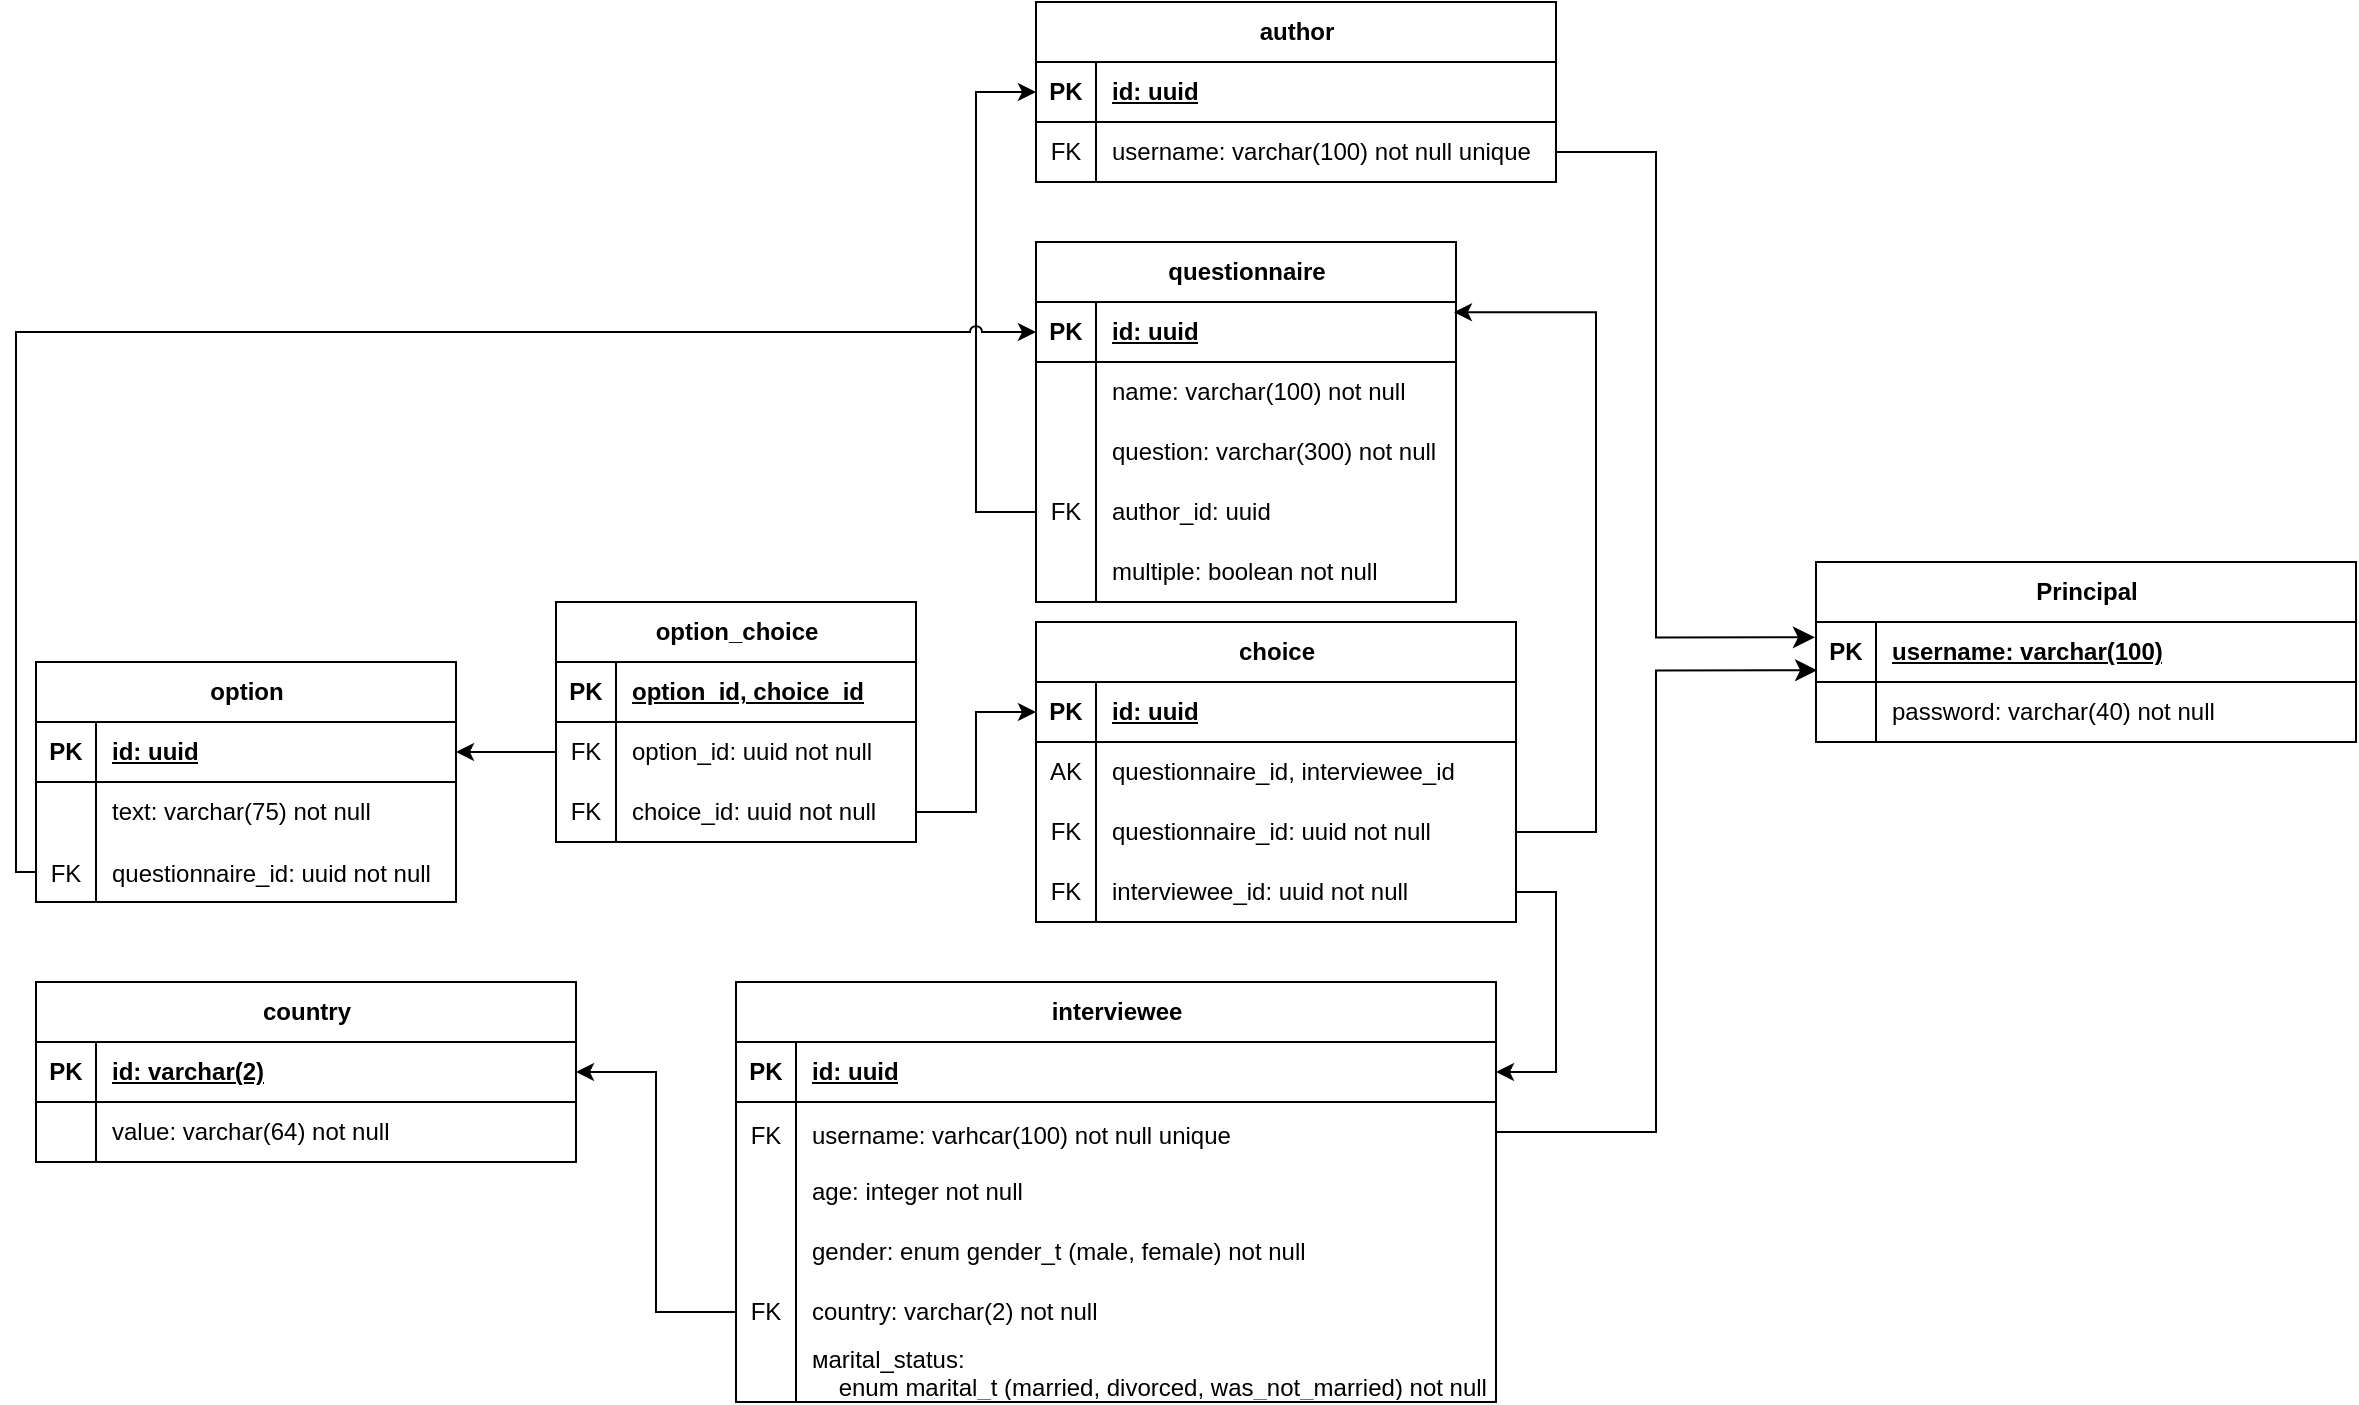 <mxfile version="21.7.5" type="device">
  <diagram name="Страница — 1" id="QSBf3perLv_kSxdTgKMJ">
    <mxGraphModel dx="2250" dy="813" grid="1" gridSize="10" guides="1" tooltips="1" connect="1" arrows="1" fold="1" page="1" pageScale="1" pageWidth="827" pageHeight="1169" math="0" shadow="0">
      <root>
        <mxCell id="0" />
        <mxCell id="1" parent="0" />
        <mxCell id="I2lbNWNBSobUm_fYNvvN-1" value="author" style="shape=table;startSize=30;container=1;collapsible=1;childLayout=tableLayout;fixedRows=1;rowLines=0;fontStyle=1;align=center;resizeLast=1;html=1;" parent="1" vertex="1">
          <mxGeometry x="320" y="40" width="260" height="90" as="geometry" />
        </mxCell>
        <mxCell id="I2lbNWNBSobUm_fYNvvN-2" value="" style="shape=tableRow;horizontal=0;startSize=0;swimlaneHead=0;swimlaneBody=0;fillColor=none;collapsible=0;dropTarget=0;points=[[0,0.5],[1,0.5]];portConstraint=eastwest;top=0;left=0;right=0;bottom=1;" parent="I2lbNWNBSobUm_fYNvvN-1" vertex="1">
          <mxGeometry y="30" width="260" height="30" as="geometry" />
        </mxCell>
        <mxCell id="I2lbNWNBSobUm_fYNvvN-3" value="PK" style="shape=partialRectangle;connectable=0;fillColor=none;top=0;left=0;bottom=0;right=0;fontStyle=1;overflow=hidden;whiteSpace=wrap;html=1;" parent="I2lbNWNBSobUm_fYNvvN-2" vertex="1">
          <mxGeometry width="30" height="30" as="geometry">
            <mxRectangle width="30" height="30" as="alternateBounds" />
          </mxGeometry>
        </mxCell>
        <mxCell id="I2lbNWNBSobUm_fYNvvN-4" value="id: uuid" style="shape=partialRectangle;connectable=0;fillColor=none;top=0;left=0;bottom=0;right=0;align=left;spacingLeft=6;fontStyle=5;overflow=hidden;whiteSpace=wrap;html=1;" parent="I2lbNWNBSobUm_fYNvvN-2" vertex="1">
          <mxGeometry x="30" width="230" height="30" as="geometry">
            <mxRectangle width="230" height="30" as="alternateBounds" />
          </mxGeometry>
        </mxCell>
        <mxCell id="I2lbNWNBSobUm_fYNvvN-5" value="" style="shape=tableRow;horizontal=0;startSize=0;swimlaneHead=0;swimlaneBody=0;fillColor=none;collapsible=0;dropTarget=0;points=[[0,0.5],[1,0.5]];portConstraint=eastwest;top=0;left=0;right=0;bottom=0;" parent="I2lbNWNBSobUm_fYNvvN-1" vertex="1">
          <mxGeometry y="60" width="260" height="30" as="geometry" />
        </mxCell>
        <mxCell id="I2lbNWNBSobUm_fYNvvN-6" value="FK" style="shape=partialRectangle;connectable=0;fillColor=none;top=0;left=0;bottom=0;right=0;editable=1;overflow=hidden;whiteSpace=wrap;html=1;" parent="I2lbNWNBSobUm_fYNvvN-5" vertex="1">
          <mxGeometry width="30" height="30" as="geometry">
            <mxRectangle width="30" height="30" as="alternateBounds" />
          </mxGeometry>
        </mxCell>
        <mxCell id="I2lbNWNBSobUm_fYNvvN-7" value="username: varchar(100) not null unique" style="shape=partialRectangle;connectable=0;fillColor=none;top=0;left=0;bottom=0;right=0;align=left;spacingLeft=6;overflow=hidden;whiteSpace=wrap;html=1;" parent="I2lbNWNBSobUm_fYNvvN-5" vertex="1">
          <mxGeometry x="30" width="230" height="30" as="geometry">
            <mxRectangle width="230" height="30" as="alternateBounds" />
          </mxGeometry>
        </mxCell>
        <mxCell id="I2lbNWNBSobUm_fYNvvN-14" value="questionnaire" style="shape=table;startSize=30;container=1;collapsible=1;childLayout=tableLayout;fixedRows=1;rowLines=0;fontStyle=1;align=center;resizeLast=1;html=1;" parent="1" vertex="1">
          <mxGeometry x="320" y="160" width="210" height="180" as="geometry" />
        </mxCell>
        <mxCell id="I2lbNWNBSobUm_fYNvvN-15" value="" style="shape=tableRow;horizontal=0;startSize=0;swimlaneHead=0;swimlaneBody=0;fillColor=none;collapsible=0;dropTarget=0;points=[[0,0.5],[1,0.5]];portConstraint=eastwest;top=0;left=0;right=0;bottom=1;" parent="I2lbNWNBSobUm_fYNvvN-14" vertex="1">
          <mxGeometry y="30" width="210" height="30" as="geometry" />
        </mxCell>
        <mxCell id="I2lbNWNBSobUm_fYNvvN-16" value="PK" style="shape=partialRectangle;connectable=0;fillColor=none;top=0;left=0;bottom=0;right=0;fontStyle=1;overflow=hidden;whiteSpace=wrap;html=1;" parent="I2lbNWNBSobUm_fYNvvN-15" vertex="1">
          <mxGeometry width="30" height="30" as="geometry">
            <mxRectangle width="30" height="30" as="alternateBounds" />
          </mxGeometry>
        </mxCell>
        <mxCell id="I2lbNWNBSobUm_fYNvvN-17" value="id: uuid" style="shape=partialRectangle;connectable=0;fillColor=none;top=0;left=0;bottom=0;right=0;align=left;spacingLeft=6;fontStyle=5;overflow=hidden;whiteSpace=wrap;html=1;" parent="I2lbNWNBSobUm_fYNvvN-15" vertex="1">
          <mxGeometry x="30" width="180" height="30" as="geometry">
            <mxRectangle width="180" height="30" as="alternateBounds" />
          </mxGeometry>
        </mxCell>
        <mxCell id="I2lbNWNBSobUm_fYNvvN-18" value="" style="shape=tableRow;horizontal=0;startSize=0;swimlaneHead=0;swimlaneBody=0;fillColor=none;collapsible=0;dropTarget=0;points=[[0,0.5],[1,0.5]];portConstraint=eastwest;top=0;left=0;right=0;bottom=0;" parent="I2lbNWNBSobUm_fYNvvN-14" vertex="1">
          <mxGeometry y="60" width="210" height="30" as="geometry" />
        </mxCell>
        <mxCell id="I2lbNWNBSobUm_fYNvvN-19" value="" style="shape=partialRectangle;connectable=0;fillColor=none;top=0;left=0;bottom=0;right=0;editable=1;overflow=hidden;whiteSpace=wrap;html=1;" parent="I2lbNWNBSobUm_fYNvvN-18" vertex="1">
          <mxGeometry width="30" height="30" as="geometry">
            <mxRectangle width="30" height="30" as="alternateBounds" />
          </mxGeometry>
        </mxCell>
        <mxCell id="I2lbNWNBSobUm_fYNvvN-20" value="name: varchar(100)&amp;nbsp;not null" style="shape=partialRectangle;connectable=0;fillColor=none;top=0;left=0;bottom=0;right=0;align=left;spacingLeft=6;overflow=hidden;whiteSpace=wrap;html=1;" parent="I2lbNWNBSobUm_fYNvvN-18" vertex="1">
          <mxGeometry x="30" width="180" height="30" as="geometry">
            <mxRectangle width="180" height="30" as="alternateBounds" />
          </mxGeometry>
        </mxCell>
        <mxCell id="I2lbNWNBSobUm_fYNvvN-21" value="" style="shape=tableRow;horizontal=0;startSize=0;swimlaneHead=0;swimlaneBody=0;fillColor=none;collapsible=0;dropTarget=0;points=[[0,0.5],[1,0.5]];portConstraint=eastwest;top=0;left=0;right=0;bottom=0;" parent="I2lbNWNBSobUm_fYNvvN-14" vertex="1">
          <mxGeometry y="90" width="210" height="30" as="geometry" />
        </mxCell>
        <mxCell id="I2lbNWNBSobUm_fYNvvN-22" value="" style="shape=partialRectangle;connectable=0;fillColor=none;top=0;left=0;bottom=0;right=0;editable=1;overflow=hidden;whiteSpace=wrap;html=1;" parent="I2lbNWNBSobUm_fYNvvN-21" vertex="1">
          <mxGeometry width="30" height="30" as="geometry">
            <mxRectangle width="30" height="30" as="alternateBounds" />
          </mxGeometry>
        </mxCell>
        <mxCell id="I2lbNWNBSobUm_fYNvvN-23" value="question: varchar(300)&amp;nbsp;not null" style="shape=partialRectangle;connectable=0;fillColor=none;top=0;left=0;bottom=0;right=0;align=left;spacingLeft=6;overflow=hidden;whiteSpace=wrap;html=1;" parent="I2lbNWNBSobUm_fYNvvN-21" vertex="1">
          <mxGeometry x="30" width="180" height="30" as="geometry">
            <mxRectangle width="180" height="30" as="alternateBounds" />
          </mxGeometry>
        </mxCell>
        <mxCell id="I2lbNWNBSobUm_fYNvvN-24" value="" style="shape=tableRow;horizontal=0;startSize=0;swimlaneHead=0;swimlaneBody=0;fillColor=none;collapsible=0;dropTarget=0;points=[[0,0.5],[1,0.5]];portConstraint=eastwest;top=0;left=0;right=0;bottom=0;" parent="I2lbNWNBSobUm_fYNvvN-14" vertex="1">
          <mxGeometry y="120" width="210" height="30" as="geometry" />
        </mxCell>
        <mxCell id="I2lbNWNBSobUm_fYNvvN-25" value="FK" style="shape=partialRectangle;connectable=0;fillColor=none;top=0;left=0;bottom=0;right=0;editable=1;overflow=hidden;whiteSpace=wrap;html=1;" parent="I2lbNWNBSobUm_fYNvvN-24" vertex="1">
          <mxGeometry width="30" height="30" as="geometry">
            <mxRectangle width="30" height="30" as="alternateBounds" />
          </mxGeometry>
        </mxCell>
        <mxCell id="I2lbNWNBSobUm_fYNvvN-26" value="author_id: uuid" style="shape=partialRectangle;connectable=0;fillColor=none;top=0;left=0;bottom=0;right=0;align=left;spacingLeft=6;overflow=hidden;whiteSpace=wrap;html=1;" parent="I2lbNWNBSobUm_fYNvvN-24" vertex="1">
          <mxGeometry x="30" width="180" height="30" as="geometry">
            <mxRectangle width="180" height="30" as="alternateBounds" />
          </mxGeometry>
        </mxCell>
        <mxCell id="oeHxypNG2arUV3fymTpx-14" value="" style="shape=tableRow;horizontal=0;startSize=0;swimlaneHead=0;swimlaneBody=0;fillColor=none;collapsible=0;dropTarget=0;points=[[0,0.5],[1,0.5]];portConstraint=eastwest;top=0;left=0;right=0;bottom=0;" parent="I2lbNWNBSobUm_fYNvvN-14" vertex="1">
          <mxGeometry y="150" width="210" height="30" as="geometry" />
        </mxCell>
        <mxCell id="oeHxypNG2arUV3fymTpx-15" value="" style="shape=partialRectangle;connectable=0;fillColor=none;top=0;left=0;bottom=0;right=0;editable=1;overflow=hidden;whiteSpace=wrap;html=1;" parent="oeHxypNG2arUV3fymTpx-14" vertex="1">
          <mxGeometry width="30" height="30" as="geometry">
            <mxRectangle width="30" height="30" as="alternateBounds" />
          </mxGeometry>
        </mxCell>
        <mxCell id="oeHxypNG2arUV3fymTpx-16" value="multiple: boolean not null" style="shape=partialRectangle;connectable=0;fillColor=none;top=0;left=0;bottom=0;right=0;align=left;spacingLeft=6;overflow=hidden;whiteSpace=wrap;html=1;" parent="oeHxypNG2arUV3fymTpx-14" vertex="1">
          <mxGeometry x="30" width="180" height="30" as="geometry">
            <mxRectangle width="180" height="30" as="alternateBounds" />
          </mxGeometry>
        </mxCell>
        <mxCell id="I2lbNWNBSobUm_fYNvvN-27" value="option" style="shape=table;startSize=30;container=1;collapsible=1;childLayout=tableLayout;fixedRows=1;rowLines=0;fontStyle=1;align=center;resizeLast=1;html=1;" parent="1" vertex="1">
          <mxGeometry x="-180" y="370" width="210" height="120" as="geometry" />
        </mxCell>
        <mxCell id="I2lbNWNBSobUm_fYNvvN-28" value="" style="shape=tableRow;horizontal=0;startSize=0;swimlaneHead=0;swimlaneBody=0;fillColor=none;collapsible=0;dropTarget=0;points=[[0,0.5],[1,0.5]];portConstraint=eastwest;top=0;left=0;right=0;bottom=1;" parent="I2lbNWNBSobUm_fYNvvN-27" vertex="1">
          <mxGeometry y="30" width="210" height="30" as="geometry" />
        </mxCell>
        <mxCell id="I2lbNWNBSobUm_fYNvvN-29" value="PK" style="shape=partialRectangle;connectable=0;fillColor=none;top=0;left=0;bottom=0;right=0;fontStyle=1;overflow=hidden;whiteSpace=wrap;html=1;" parent="I2lbNWNBSobUm_fYNvvN-28" vertex="1">
          <mxGeometry width="30" height="30" as="geometry">
            <mxRectangle width="30" height="30" as="alternateBounds" />
          </mxGeometry>
        </mxCell>
        <mxCell id="I2lbNWNBSobUm_fYNvvN-30" value="id: uuid" style="shape=partialRectangle;connectable=0;fillColor=none;top=0;left=0;bottom=0;right=0;align=left;spacingLeft=6;fontStyle=5;overflow=hidden;whiteSpace=wrap;html=1;" parent="I2lbNWNBSobUm_fYNvvN-28" vertex="1">
          <mxGeometry x="30" width="180" height="30" as="geometry">
            <mxRectangle width="180" height="30" as="alternateBounds" />
          </mxGeometry>
        </mxCell>
        <mxCell id="I2lbNWNBSobUm_fYNvvN-31" value="" style="shape=tableRow;horizontal=0;startSize=0;swimlaneHead=0;swimlaneBody=0;fillColor=none;collapsible=0;dropTarget=0;points=[[0,0.5],[1,0.5]];portConstraint=eastwest;top=0;left=0;right=0;bottom=0;" parent="I2lbNWNBSobUm_fYNvvN-27" vertex="1">
          <mxGeometry y="60" width="210" height="30" as="geometry" />
        </mxCell>
        <mxCell id="I2lbNWNBSobUm_fYNvvN-32" value="" style="shape=partialRectangle;connectable=0;fillColor=none;top=0;left=0;bottom=0;right=0;editable=1;overflow=hidden;whiteSpace=wrap;html=1;" parent="I2lbNWNBSobUm_fYNvvN-31" vertex="1">
          <mxGeometry width="30" height="30" as="geometry">
            <mxRectangle width="30" height="30" as="alternateBounds" />
          </mxGeometry>
        </mxCell>
        <mxCell id="I2lbNWNBSobUm_fYNvvN-33" value="text: varchar(75)&amp;nbsp;not null" style="shape=partialRectangle;connectable=0;fillColor=none;top=0;left=0;bottom=0;right=0;align=left;spacingLeft=6;overflow=hidden;whiteSpace=wrap;html=1;" parent="I2lbNWNBSobUm_fYNvvN-31" vertex="1">
          <mxGeometry x="30" width="180" height="30" as="geometry">
            <mxRectangle width="180" height="30" as="alternateBounds" />
          </mxGeometry>
        </mxCell>
        <mxCell id="I2lbNWNBSobUm_fYNvvN-97" value="" style="shape=tableRow;horizontal=0;startSize=0;swimlaneHead=0;swimlaneBody=0;fillColor=none;collapsible=0;dropTarget=0;points=[[0,0.5],[1,0.5]];portConstraint=eastwest;top=0;left=0;right=0;bottom=0;" parent="I2lbNWNBSobUm_fYNvvN-27" vertex="1">
          <mxGeometry y="90" width="210" height="30" as="geometry" />
        </mxCell>
        <mxCell id="I2lbNWNBSobUm_fYNvvN-98" value="FK" style="shape=partialRectangle;connectable=0;fillColor=none;top=0;left=0;bottom=0;right=0;editable=1;overflow=hidden;" parent="I2lbNWNBSobUm_fYNvvN-97" vertex="1">
          <mxGeometry width="30" height="30" as="geometry">
            <mxRectangle width="30" height="30" as="alternateBounds" />
          </mxGeometry>
        </mxCell>
        <mxCell id="I2lbNWNBSobUm_fYNvvN-99" value="questionnaire_id: uuid not null" style="shape=partialRectangle;connectable=0;fillColor=none;top=0;left=0;bottom=0;right=0;align=left;spacingLeft=6;overflow=hidden;" parent="I2lbNWNBSobUm_fYNvvN-97" vertex="1">
          <mxGeometry x="30" width="180" height="30" as="geometry">
            <mxRectangle width="180" height="30" as="alternateBounds" />
          </mxGeometry>
        </mxCell>
        <mxCell id="I2lbNWNBSobUm_fYNvvN-53" value="interviewee" style="shape=table;startSize=30;container=1;collapsible=1;childLayout=tableLayout;fixedRows=1;rowLines=0;fontStyle=1;align=center;resizeLast=1;html=1;" parent="1" vertex="1">
          <mxGeometry x="170" y="530" width="380" height="210" as="geometry" />
        </mxCell>
        <mxCell id="I2lbNWNBSobUm_fYNvvN-54" value="" style="shape=tableRow;horizontal=0;startSize=0;swimlaneHead=0;swimlaneBody=0;fillColor=none;collapsible=0;dropTarget=0;points=[[0,0.5],[1,0.5]];portConstraint=eastwest;top=0;left=0;right=0;bottom=1;" parent="I2lbNWNBSobUm_fYNvvN-53" vertex="1">
          <mxGeometry y="30" width="380" height="30" as="geometry" />
        </mxCell>
        <mxCell id="I2lbNWNBSobUm_fYNvvN-55" value="PK" style="shape=partialRectangle;connectable=0;fillColor=none;top=0;left=0;bottom=0;right=0;fontStyle=1;overflow=hidden;whiteSpace=wrap;html=1;" parent="I2lbNWNBSobUm_fYNvvN-54" vertex="1">
          <mxGeometry width="30" height="30" as="geometry">
            <mxRectangle width="30" height="30" as="alternateBounds" />
          </mxGeometry>
        </mxCell>
        <mxCell id="I2lbNWNBSobUm_fYNvvN-56" value="id: uuid" style="shape=partialRectangle;connectable=0;fillColor=none;top=0;left=0;bottom=0;right=0;align=left;spacingLeft=6;fontStyle=5;overflow=hidden;whiteSpace=wrap;html=1;" parent="I2lbNWNBSobUm_fYNvvN-54" vertex="1">
          <mxGeometry x="30" width="350" height="30" as="geometry">
            <mxRectangle width="350" height="30" as="alternateBounds" />
          </mxGeometry>
        </mxCell>
        <mxCell id="NVHu7ggz616rpf7pBoVz-14" value="" style="shape=tableRow;horizontal=0;startSize=0;swimlaneHead=0;swimlaneBody=0;fillColor=none;collapsible=0;dropTarget=0;points=[[0,0.5],[1,0.5]];portConstraint=eastwest;top=0;left=0;right=0;bottom=0;fontSize=16;" parent="I2lbNWNBSobUm_fYNvvN-53" vertex="1">
          <mxGeometry y="60" width="380" height="30" as="geometry" />
        </mxCell>
        <mxCell id="NVHu7ggz616rpf7pBoVz-15" value="&lt;font style=&quot;font-size: 12px;&quot;&gt;FK&lt;/font&gt;" style="shape=partialRectangle;connectable=0;fillColor=none;top=0;left=0;bottom=0;right=0;fontStyle=0;overflow=hidden;whiteSpace=wrap;html=1;fontSize=16;" parent="NVHu7ggz616rpf7pBoVz-14" vertex="1">
          <mxGeometry width="30" height="30" as="geometry">
            <mxRectangle width="30" height="30" as="alternateBounds" />
          </mxGeometry>
        </mxCell>
        <mxCell id="NVHu7ggz616rpf7pBoVz-16" value="&lt;font style=&quot;font-size: 12px;&quot;&gt;username: varhcar(100) not null unique&lt;/font&gt;" style="shape=partialRectangle;connectable=0;fillColor=none;top=0;left=0;bottom=0;right=0;align=left;spacingLeft=6;fontStyle=0;overflow=hidden;whiteSpace=wrap;html=1;fontSize=16;" parent="NVHu7ggz616rpf7pBoVz-14" vertex="1">
          <mxGeometry x="30" width="350" height="30" as="geometry">
            <mxRectangle width="350" height="30" as="alternateBounds" />
          </mxGeometry>
        </mxCell>
        <mxCell id="I2lbNWNBSobUm_fYNvvN-57" value="" style="shape=tableRow;horizontal=0;startSize=0;swimlaneHead=0;swimlaneBody=0;fillColor=none;collapsible=0;dropTarget=0;points=[[0,0.5],[1,0.5]];portConstraint=eastwest;top=0;left=0;right=0;bottom=0;" parent="I2lbNWNBSobUm_fYNvvN-53" vertex="1">
          <mxGeometry y="90" width="380" height="30" as="geometry" />
        </mxCell>
        <mxCell id="I2lbNWNBSobUm_fYNvvN-58" value="" style="shape=partialRectangle;connectable=0;fillColor=none;top=0;left=0;bottom=0;right=0;editable=1;overflow=hidden;whiteSpace=wrap;html=1;" parent="I2lbNWNBSobUm_fYNvvN-57" vertex="1">
          <mxGeometry width="30" height="30" as="geometry">
            <mxRectangle width="30" height="30" as="alternateBounds" />
          </mxGeometry>
        </mxCell>
        <mxCell id="I2lbNWNBSobUm_fYNvvN-59" value="age: integer&amp;nbsp;not null" style="shape=partialRectangle;connectable=0;fillColor=none;top=0;left=0;bottom=0;right=0;align=left;spacingLeft=6;overflow=hidden;whiteSpace=wrap;html=1;" parent="I2lbNWNBSobUm_fYNvvN-57" vertex="1">
          <mxGeometry x="30" width="350" height="30" as="geometry">
            <mxRectangle width="350" height="30" as="alternateBounds" />
          </mxGeometry>
        </mxCell>
        <mxCell id="I2lbNWNBSobUm_fYNvvN-60" value="" style="shape=tableRow;horizontal=0;startSize=0;swimlaneHead=0;swimlaneBody=0;fillColor=none;collapsible=0;dropTarget=0;points=[[0,0.5],[1,0.5]];portConstraint=eastwest;top=0;left=0;right=0;bottom=0;" parent="I2lbNWNBSobUm_fYNvvN-53" vertex="1">
          <mxGeometry y="120" width="380" height="30" as="geometry" />
        </mxCell>
        <mxCell id="I2lbNWNBSobUm_fYNvvN-61" value="" style="shape=partialRectangle;connectable=0;fillColor=none;top=0;left=0;bottom=0;right=0;editable=1;overflow=hidden;whiteSpace=wrap;html=1;" parent="I2lbNWNBSobUm_fYNvvN-60" vertex="1">
          <mxGeometry width="30" height="30" as="geometry">
            <mxRectangle width="30" height="30" as="alternateBounds" />
          </mxGeometry>
        </mxCell>
        <mxCell id="I2lbNWNBSobUm_fYNvvN-62" value="gender: enum gender_t (male, female)&amp;nbsp;not null" style="shape=partialRectangle;connectable=0;fillColor=none;top=0;left=0;bottom=0;right=0;align=left;spacingLeft=6;overflow=hidden;whiteSpace=wrap;html=1;" parent="I2lbNWNBSobUm_fYNvvN-60" vertex="1">
          <mxGeometry x="30" width="350" height="30" as="geometry">
            <mxRectangle width="350" height="30" as="alternateBounds" />
          </mxGeometry>
        </mxCell>
        <mxCell id="I2lbNWNBSobUm_fYNvvN-63" value="" style="shape=tableRow;horizontal=0;startSize=0;swimlaneHead=0;swimlaneBody=0;fillColor=none;collapsible=0;dropTarget=0;points=[[0,0.5],[1,0.5]];portConstraint=eastwest;top=0;left=0;right=0;bottom=0;" parent="I2lbNWNBSobUm_fYNvvN-53" vertex="1">
          <mxGeometry y="150" width="380" height="30" as="geometry" />
        </mxCell>
        <mxCell id="I2lbNWNBSobUm_fYNvvN-64" value="FK" style="shape=partialRectangle;connectable=0;fillColor=none;top=0;left=0;bottom=0;right=0;editable=1;overflow=hidden;whiteSpace=wrap;html=1;" parent="I2lbNWNBSobUm_fYNvvN-63" vertex="1">
          <mxGeometry width="30" height="30" as="geometry">
            <mxRectangle width="30" height="30" as="alternateBounds" />
          </mxGeometry>
        </mxCell>
        <mxCell id="I2lbNWNBSobUm_fYNvvN-65" value="country: varchar(2)&amp;nbsp;not null" style="shape=partialRectangle;connectable=0;fillColor=none;top=0;left=0;bottom=0;right=0;align=left;spacingLeft=6;overflow=hidden;whiteSpace=wrap;html=1;" parent="I2lbNWNBSobUm_fYNvvN-63" vertex="1">
          <mxGeometry x="30" width="350" height="30" as="geometry">
            <mxRectangle width="350" height="30" as="alternateBounds" />
          </mxGeometry>
        </mxCell>
        <mxCell id="I2lbNWNBSobUm_fYNvvN-66" value="" style="shape=tableRow;horizontal=0;startSize=0;swimlaneHead=0;swimlaneBody=0;fillColor=none;collapsible=0;dropTarget=0;points=[[0,0.5],[1,0.5]];portConstraint=eastwest;top=0;left=0;right=0;bottom=0;" parent="I2lbNWNBSobUm_fYNvvN-53" vertex="1">
          <mxGeometry y="180" width="380" height="30" as="geometry" />
        </mxCell>
        <mxCell id="I2lbNWNBSobUm_fYNvvN-67" value="" style="shape=partialRectangle;connectable=0;fillColor=none;top=0;left=0;bottom=0;right=0;editable=1;overflow=hidden;" parent="I2lbNWNBSobUm_fYNvvN-66" vertex="1">
          <mxGeometry width="30" height="30" as="geometry">
            <mxRectangle width="30" height="30" as="alternateBounds" />
          </mxGeometry>
        </mxCell>
        <mxCell id="I2lbNWNBSobUm_fYNvvN-68" value="мarital_status: &#xa;    enum marital_t (married, divorced, was_not_married) not null" style="shape=partialRectangle;connectable=0;fillColor=none;top=0;left=0;bottom=0;right=0;align=left;spacingLeft=6;overflow=hidden;" parent="I2lbNWNBSobUm_fYNvvN-66" vertex="1">
          <mxGeometry x="30" width="350" height="30" as="geometry">
            <mxRectangle width="350" height="30" as="alternateBounds" />
          </mxGeometry>
        </mxCell>
        <mxCell id="I2lbNWNBSobUm_fYNvvN-69" value="choice" style="shape=table;startSize=30;container=1;collapsible=1;childLayout=tableLayout;fixedRows=1;rowLines=0;fontStyle=1;align=center;resizeLast=1;html=1;" parent="1" vertex="1">
          <mxGeometry x="320" y="350" width="240" height="150" as="geometry" />
        </mxCell>
        <mxCell id="I2lbNWNBSobUm_fYNvvN-70" value="" style="shape=tableRow;horizontal=0;startSize=0;swimlaneHead=0;swimlaneBody=0;fillColor=none;collapsible=0;dropTarget=0;points=[[0,0.5],[1,0.5]];portConstraint=eastwest;top=0;left=0;right=0;bottom=1;" parent="I2lbNWNBSobUm_fYNvvN-69" vertex="1">
          <mxGeometry y="30" width="240" height="30" as="geometry" />
        </mxCell>
        <mxCell id="I2lbNWNBSobUm_fYNvvN-71" value="PK" style="shape=partialRectangle;connectable=0;fillColor=none;top=0;left=0;bottom=0;right=0;fontStyle=1;overflow=hidden;whiteSpace=wrap;html=1;" parent="I2lbNWNBSobUm_fYNvvN-70" vertex="1">
          <mxGeometry width="30" height="30" as="geometry">
            <mxRectangle width="30" height="30" as="alternateBounds" />
          </mxGeometry>
        </mxCell>
        <mxCell id="I2lbNWNBSobUm_fYNvvN-72" value="id: uuid" style="shape=partialRectangle;connectable=0;fillColor=none;top=0;left=0;bottom=0;right=0;align=left;spacingLeft=6;fontStyle=5;overflow=hidden;whiteSpace=wrap;html=1;" parent="I2lbNWNBSobUm_fYNvvN-70" vertex="1">
          <mxGeometry x="30" width="210" height="30" as="geometry">
            <mxRectangle width="210" height="30" as="alternateBounds" />
          </mxGeometry>
        </mxCell>
        <mxCell id="9Qql9yhzGzcfnl66vr70-2" value="" style="shape=tableRow;horizontal=0;startSize=0;swimlaneHead=0;swimlaneBody=0;fillColor=none;collapsible=0;dropTarget=0;points=[[0,0.5],[1,0.5]];portConstraint=eastwest;top=0;left=0;right=0;bottom=0;" parent="I2lbNWNBSobUm_fYNvvN-69" vertex="1">
          <mxGeometry y="60" width="240" height="30" as="geometry" />
        </mxCell>
        <mxCell id="9Qql9yhzGzcfnl66vr70-3" value="AK" style="shape=partialRectangle;connectable=0;fillColor=none;top=0;left=0;bottom=0;right=0;fontStyle=0;overflow=hidden;whiteSpace=wrap;html=1;" parent="9Qql9yhzGzcfnl66vr70-2" vertex="1">
          <mxGeometry width="30" height="30" as="geometry">
            <mxRectangle width="30" height="30" as="alternateBounds" />
          </mxGeometry>
        </mxCell>
        <mxCell id="9Qql9yhzGzcfnl66vr70-4" value="questionnaire_id, interviewee_id" style="shape=partialRectangle;connectable=0;fillColor=none;top=0;left=0;bottom=0;right=0;align=left;spacingLeft=6;fontStyle=0;overflow=hidden;whiteSpace=wrap;html=1;" parent="9Qql9yhzGzcfnl66vr70-2" vertex="1">
          <mxGeometry x="30" width="210" height="30" as="geometry">
            <mxRectangle width="210" height="30" as="alternateBounds" />
          </mxGeometry>
        </mxCell>
        <mxCell id="I2lbNWNBSobUm_fYNvvN-76" value="" style="shape=tableRow;horizontal=0;startSize=0;swimlaneHead=0;swimlaneBody=0;fillColor=none;collapsible=0;dropTarget=0;points=[[0,0.5],[1,0.5]];portConstraint=eastwest;top=0;left=0;right=0;bottom=0;" parent="I2lbNWNBSobUm_fYNvvN-69" vertex="1">
          <mxGeometry y="90" width="240" height="30" as="geometry" />
        </mxCell>
        <mxCell id="I2lbNWNBSobUm_fYNvvN-77" value="FK" style="shape=partialRectangle;connectable=0;fillColor=none;top=0;left=0;bottom=0;right=0;editable=1;overflow=hidden;whiteSpace=wrap;html=1;" parent="I2lbNWNBSobUm_fYNvvN-76" vertex="1">
          <mxGeometry width="30" height="30" as="geometry">
            <mxRectangle width="30" height="30" as="alternateBounds" />
          </mxGeometry>
        </mxCell>
        <mxCell id="I2lbNWNBSobUm_fYNvvN-78" value="questionnaire_id: uuid&amp;nbsp;not null" style="shape=partialRectangle;connectable=0;fillColor=none;top=0;left=0;bottom=0;right=0;align=left;spacingLeft=6;overflow=hidden;whiteSpace=wrap;html=1;" parent="I2lbNWNBSobUm_fYNvvN-76" vertex="1">
          <mxGeometry x="30" width="210" height="30" as="geometry">
            <mxRectangle width="210" height="30" as="alternateBounds" />
          </mxGeometry>
        </mxCell>
        <mxCell id="I2lbNWNBSobUm_fYNvvN-79" value="" style="shape=tableRow;horizontal=0;startSize=0;swimlaneHead=0;swimlaneBody=0;fillColor=none;collapsible=0;dropTarget=0;points=[[0,0.5],[1,0.5]];portConstraint=eastwest;top=0;left=0;right=0;bottom=0;" parent="I2lbNWNBSobUm_fYNvvN-69" vertex="1">
          <mxGeometry y="120" width="240" height="30" as="geometry" />
        </mxCell>
        <mxCell id="I2lbNWNBSobUm_fYNvvN-80" value="FK" style="shape=partialRectangle;connectable=0;fillColor=none;top=0;left=0;bottom=0;right=0;editable=1;overflow=hidden;whiteSpace=wrap;html=1;" parent="I2lbNWNBSobUm_fYNvvN-79" vertex="1">
          <mxGeometry width="30" height="30" as="geometry">
            <mxRectangle width="30" height="30" as="alternateBounds" />
          </mxGeometry>
        </mxCell>
        <mxCell id="I2lbNWNBSobUm_fYNvvN-81" value="interviewee_id: uuid&amp;nbsp;not null" style="shape=partialRectangle;connectable=0;fillColor=none;top=0;left=0;bottom=0;right=0;align=left;spacingLeft=6;overflow=hidden;whiteSpace=wrap;html=1;" parent="I2lbNWNBSobUm_fYNvvN-79" vertex="1">
          <mxGeometry x="30" width="210" height="30" as="geometry">
            <mxRectangle width="210" height="30" as="alternateBounds" />
          </mxGeometry>
        </mxCell>
        <mxCell id="I2lbNWNBSobUm_fYNvvN-82" value="option_choice" style="shape=table;startSize=30;container=1;collapsible=1;childLayout=tableLayout;fixedRows=1;rowLines=0;fontStyle=1;align=center;resizeLast=1;html=1;" parent="1" vertex="1">
          <mxGeometry x="80" y="340" width="180" height="120" as="geometry" />
        </mxCell>
        <mxCell id="I2lbNWNBSobUm_fYNvvN-83" value="" style="shape=tableRow;horizontal=0;startSize=0;swimlaneHead=0;swimlaneBody=0;fillColor=none;collapsible=0;dropTarget=0;points=[[0,0.5],[1,0.5]];portConstraint=eastwest;top=0;left=0;right=0;bottom=1;" parent="I2lbNWNBSobUm_fYNvvN-82" vertex="1">
          <mxGeometry y="30" width="180" height="30" as="geometry" />
        </mxCell>
        <mxCell id="I2lbNWNBSobUm_fYNvvN-84" value="PK" style="shape=partialRectangle;connectable=0;fillColor=none;top=0;left=0;bottom=0;right=0;fontStyle=1;overflow=hidden;whiteSpace=wrap;html=1;" parent="I2lbNWNBSobUm_fYNvvN-83" vertex="1">
          <mxGeometry width="30" height="30" as="geometry">
            <mxRectangle width="30" height="30" as="alternateBounds" />
          </mxGeometry>
        </mxCell>
        <mxCell id="I2lbNWNBSobUm_fYNvvN-85" value="option_id,&amp;nbsp;choice_id" style="shape=partialRectangle;connectable=0;fillColor=none;top=0;left=0;bottom=0;right=0;align=left;spacingLeft=6;fontStyle=5;overflow=hidden;whiteSpace=wrap;html=1;" parent="I2lbNWNBSobUm_fYNvvN-83" vertex="1">
          <mxGeometry x="30" width="150" height="30" as="geometry">
            <mxRectangle width="150" height="30" as="alternateBounds" />
          </mxGeometry>
        </mxCell>
        <mxCell id="I2lbNWNBSobUm_fYNvvN-86" value="" style="shape=tableRow;horizontal=0;startSize=0;swimlaneHead=0;swimlaneBody=0;fillColor=none;collapsible=0;dropTarget=0;points=[[0,0.5],[1,0.5]];portConstraint=eastwest;top=0;left=0;right=0;bottom=0;" parent="I2lbNWNBSobUm_fYNvvN-82" vertex="1">
          <mxGeometry y="60" width="180" height="30" as="geometry" />
        </mxCell>
        <mxCell id="I2lbNWNBSobUm_fYNvvN-87" value="FK" style="shape=partialRectangle;connectable=0;fillColor=none;top=0;left=0;bottom=0;right=0;editable=1;overflow=hidden;whiteSpace=wrap;html=1;" parent="I2lbNWNBSobUm_fYNvvN-86" vertex="1">
          <mxGeometry width="30" height="30" as="geometry">
            <mxRectangle width="30" height="30" as="alternateBounds" />
          </mxGeometry>
        </mxCell>
        <mxCell id="I2lbNWNBSobUm_fYNvvN-88" value="option_id: uuid&amp;nbsp;not null" style="shape=partialRectangle;connectable=0;fillColor=none;top=0;left=0;bottom=0;right=0;align=left;spacingLeft=6;overflow=hidden;whiteSpace=wrap;html=1;" parent="I2lbNWNBSobUm_fYNvvN-86" vertex="1">
          <mxGeometry x="30" width="150" height="30" as="geometry">
            <mxRectangle width="150" height="30" as="alternateBounds" />
          </mxGeometry>
        </mxCell>
        <mxCell id="I2lbNWNBSobUm_fYNvvN-89" value="" style="shape=tableRow;horizontal=0;startSize=0;swimlaneHead=0;swimlaneBody=0;fillColor=none;collapsible=0;dropTarget=0;points=[[0,0.5],[1,0.5]];portConstraint=eastwest;top=0;left=0;right=0;bottom=0;" parent="I2lbNWNBSobUm_fYNvvN-82" vertex="1">
          <mxGeometry y="90" width="180" height="30" as="geometry" />
        </mxCell>
        <mxCell id="I2lbNWNBSobUm_fYNvvN-90" value="FK" style="shape=partialRectangle;connectable=0;fillColor=none;top=0;left=0;bottom=0;right=0;editable=1;overflow=hidden;whiteSpace=wrap;html=1;" parent="I2lbNWNBSobUm_fYNvvN-89" vertex="1">
          <mxGeometry width="30" height="30" as="geometry">
            <mxRectangle width="30" height="30" as="alternateBounds" />
          </mxGeometry>
        </mxCell>
        <mxCell id="I2lbNWNBSobUm_fYNvvN-91" value="choice_id: uuid&amp;nbsp;not null" style="shape=partialRectangle;connectable=0;fillColor=none;top=0;left=0;bottom=0;right=0;align=left;spacingLeft=6;overflow=hidden;whiteSpace=wrap;html=1;" parent="I2lbNWNBSobUm_fYNvvN-89" vertex="1">
          <mxGeometry x="30" width="150" height="30" as="geometry">
            <mxRectangle width="150" height="30" as="alternateBounds" />
          </mxGeometry>
        </mxCell>
        <mxCell id="I2lbNWNBSobUm_fYNvvN-95" value="" style="endArrow=classic;html=1;rounded=0;exitX=0;exitY=0.5;exitDx=0;exitDy=0;entryX=0;entryY=0.5;entryDx=0;entryDy=0;edgeStyle=orthogonalEdgeStyle;" parent="1" source="I2lbNWNBSobUm_fYNvvN-24" target="I2lbNWNBSobUm_fYNvvN-2" edge="1">
          <mxGeometry width="50" height="50" relative="1" as="geometry">
            <mxPoint x="390" y="310" as="sourcePoint" />
            <mxPoint x="440" y="260" as="targetPoint" />
            <Array as="points">
              <mxPoint x="290" y="295" />
              <mxPoint x="290" y="85" />
            </Array>
          </mxGeometry>
        </mxCell>
        <mxCell id="I2lbNWNBSobUm_fYNvvN-100" value="" style="endArrow=classic;html=1;rounded=0;exitX=0;exitY=0.5;exitDx=0;exitDy=0;entryX=0;entryY=0.5;entryDx=0;entryDy=0;edgeStyle=orthogonalEdgeStyle;jumpStyle=arc;" parent="1" source="I2lbNWNBSobUm_fYNvvN-97" target="I2lbNWNBSobUm_fYNvvN-15" edge="1">
          <mxGeometry width="50" height="50" relative="1" as="geometry">
            <mxPoint x="390" y="310" as="sourcePoint" />
            <mxPoint x="440" y="260" as="targetPoint" />
            <Array as="points">
              <mxPoint x="-190" y="475" />
              <mxPoint x="-190" y="205" />
            </Array>
          </mxGeometry>
        </mxCell>
        <mxCell id="I2lbNWNBSobUm_fYNvvN-104" value="" style="endArrow=classic;html=1;rounded=0;exitX=0;exitY=0.5;exitDx=0;exitDy=0;entryX=1;entryY=0.5;entryDx=0;entryDy=0;" parent="1" source="I2lbNWNBSobUm_fYNvvN-86" target="I2lbNWNBSobUm_fYNvvN-28" edge="1">
          <mxGeometry width="50" height="50" relative="1" as="geometry">
            <mxPoint x="470" y="430" as="sourcePoint" />
            <mxPoint x="440" y="380" as="targetPoint" />
          </mxGeometry>
        </mxCell>
        <mxCell id="I2lbNWNBSobUm_fYNvvN-105" value="" style="endArrow=classic;html=1;rounded=0;exitX=1;exitY=0.5;exitDx=0;exitDy=0;entryX=0;entryY=0.5;entryDx=0;entryDy=0;edgeStyle=orthogonalEdgeStyle;" parent="1" source="I2lbNWNBSobUm_fYNvvN-89" target="I2lbNWNBSobUm_fYNvvN-70" edge="1">
          <mxGeometry width="50" height="50" relative="1" as="geometry">
            <mxPoint x="390" y="430" as="sourcePoint" />
            <mxPoint x="440" y="380" as="targetPoint" />
            <Array as="points">
              <mxPoint x="290" y="445" />
              <mxPoint x="290" y="395" />
            </Array>
          </mxGeometry>
        </mxCell>
        <mxCell id="I2lbNWNBSobUm_fYNvvN-106" value="" style="endArrow=classic;html=1;rounded=0;exitX=1;exitY=0.5;exitDx=0;exitDy=0;entryX=0.995;entryY=0.17;entryDx=0;entryDy=0;edgeStyle=orthogonalEdgeStyle;entryPerimeter=0;" parent="1" source="I2lbNWNBSobUm_fYNvvN-76" target="I2lbNWNBSobUm_fYNvvN-15" edge="1">
          <mxGeometry width="50" height="50" relative="1" as="geometry">
            <mxPoint x="390" y="430" as="sourcePoint" />
            <mxPoint x="440" y="380" as="targetPoint" />
            <Array as="points">
              <mxPoint x="600" y="455" />
              <mxPoint x="600" y="195" />
            </Array>
          </mxGeometry>
        </mxCell>
        <mxCell id="I2lbNWNBSobUm_fYNvvN-107" value="" style="endArrow=classic;html=1;rounded=0;exitX=1;exitY=0.5;exitDx=0;exitDy=0;entryX=1;entryY=0.5;entryDx=0;entryDy=0;edgeStyle=orthogonalEdgeStyle;" parent="1" source="I2lbNWNBSobUm_fYNvvN-79" target="I2lbNWNBSobUm_fYNvvN-54" edge="1">
          <mxGeometry width="50" height="50" relative="1" as="geometry">
            <mxPoint x="390" y="430" as="sourcePoint" />
            <mxPoint x="440" y="380" as="targetPoint" />
            <Array as="points">
              <mxPoint x="580" y="485" />
              <mxPoint x="580" y="575" />
            </Array>
          </mxGeometry>
        </mxCell>
        <mxCell id="EuJyQ9KpBViJdIwqdFvj-1" value="country" style="shape=table;startSize=30;container=1;collapsible=1;childLayout=tableLayout;fixedRows=1;rowLines=0;fontStyle=1;align=center;resizeLast=1;html=1;" parent="1" vertex="1">
          <mxGeometry x="-180" y="530" width="270" height="90" as="geometry" />
        </mxCell>
        <mxCell id="EuJyQ9KpBViJdIwqdFvj-2" value="" style="shape=tableRow;horizontal=0;startSize=0;swimlaneHead=0;swimlaneBody=0;fillColor=none;collapsible=0;dropTarget=0;points=[[0,0.5],[1,0.5]];portConstraint=eastwest;top=0;left=0;right=0;bottom=1;" parent="EuJyQ9KpBViJdIwqdFvj-1" vertex="1">
          <mxGeometry y="30" width="270" height="30" as="geometry" />
        </mxCell>
        <mxCell id="EuJyQ9KpBViJdIwqdFvj-3" value="PK" style="shape=partialRectangle;connectable=0;fillColor=none;top=0;left=0;bottom=0;right=0;fontStyle=1;overflow=hidden;whiteSpace=wrap;html=1;" parent="EuJyQ9KpBViJdIwqdFvj-2" vertex="1">
          <mxGeometry width="30" height="30" as="geometry">
            <mxRectangle width="30" height="30" as="alternateBounds" />
          </mxGeometry>
        </mxCell>
        <mxCell id="EuJyQ9KpBViJdIwqdFvj-4" value="id: varchar(2)" style="shape=partialRectangle;connectable=0;fillColor=none;top=0;left=0;bottom=0;right=0;align=left;spacingLeft=6;fontStyle=5;overflow=hidden;whiteSpace=wrap;html=1;" parent="EuJyQ9KpBViJdIwqdFvj-2" vertex="1">
          <mxGeometry x="30" width="240" height="30" as="geometry">
            <mxRectangle width="240" height="30" as="alternateBounds" />
          </mxGeometry>
        </mxCell>
        <mxCell id="EuJyQ9KpBViJdIwqdFvj-5" value="" style="shape=tableRow;horizontal=0;startSize=0;swimlaneHead=0;swimlaneBody=0;fillColor=none;collapsible=0;dropTarget=0;points=[[0,0.5],[1,0.5]];portConstraint=eastwest;top=0;left=0;right=0;bottom=0;" parent="EuJyQ9KpBViJdIwqdFvj-1" vertex="1">
          <mxGeometry y="60" width="270" height="30" as="geometry" />
        </mxCell>
        <mxCell id="EuJyQ9KpBViJdIwqdFvj-6" value="" style="shape=partialRectangle;connectable=0;fillColor=none;top=0;left=0;bottom=0;right=0;editable=1;overflow=hidden;whiteSpace=wrap;html=1;" parent="EuJyQ9KpBViJdIwqdFvj-5" vertex="1">
          <mxGeometry width="30" height="30" as="geometry">
            <mxRectangle width="30" height="30" as="alternateBounds" />
          </mxGeometry>
        </mxCell>
        <mxCell id="EuJyQ9KpBViJdIwqdFvj-7" value="value: varchar(64) not null" style="shape=partialRectangle;connectable=0;fillColor=none;top=0;left=0;bottom=0;right=0;align=left;spacingLeft=6;overflow=hidden;whiteSpace=wrap;html=1;" parent="EuJyQ9KpBViJdIwqdFvj-5" vertex="1">
          <mxGeometry x="30" width="240" height="30" as="geometry">
            <mxRectangle width="240" height="30" as="alternateBounds" />
          </mxGeometry>
        </mxCell>
        <mxCell id="EuJyQ9KpBViJdIwqdFvj-17" style="edgeStyle=orthogonalEdgeStyle;rounded=0;orthogonalLoop=1;jettySize=auto;html=1;exitX=0;exitY=0.5;exitDx=0;exitDy=0;entryX=1;entryY=0.5;entryDx=0;entryDy=0;" parent="1" source="I2lbNWNBSobUm_fYNvvN-63" target="EuJyQ9KpBViJdIwqdFvj-2" edge="1">
          <mxGeometry relative="1" as="geometry" />
        </mxCell>
        <mxCell id="NVHu7ggz616rpf7pBoVz-1" value="Principal" style="shape=table;startSize=30;container=1;collapsible=1;childLayout=tableLayout;fixedRows=1;rowLines=0;fontStyle=1;align=center;resizeLast=1;html=1;fontSize=12;" parent="1" vertex="1">
          <mxGeometry x="710" y="320" width="270" height="90" as="geometry" />
        </mxCell>
        <mxCell id="NVHu7ggz616rpf7pBoVz-2" value="" style="shape=tableRow;horizontal=0;startSize=0;swimlaneHead=0;swimlaneBody=0;fillColor=none;collapsible=0;dropTarget=0;points=[[0,0.5],[1,0.5]];portConstraint=eastwest;top=0;left=0;right=0;bottom=1;fontSize=12;" parent="NVHu7ggz616rpf7pBoVz-1" vertex="1">
          <mxGeometry y="30" width="270" height="30" as="geometry" />
        </mxCell>
        <mxCell id="NVHu7ggz616rpf7pBoVz-3" value="PK" style="shape=partialRectangle;connectable=0;fillColor=none;top=0;left=0;bottom=0;right=0;fontStyle=1;overflow=hidden;whiteSpace=wrap;html=1;fontSize=12;" parent="NVHu7ggz616rpf7pBoVz-2" vertex="1">
          <mxGeometry width="30" height="30" as="geometry">
            <mxRectangle width="30" height="30" as="alternateBounds" />
          </mxGeometry>
        </mxCell>
        <mxCell id="NVHu7ggz616rpf7pBoVz-4" value="username: varchar(100)" style="shape=partialRectangle;connectable=0;fillColor=none;top=0;left=0;bottom=0;right=0;align=left;spacingLeft=6;fontStyle=5;overflow=hidden;whiteSpace=wrap;html=1;fontSize=12;" parent="NVHu7ggz616rpf7pBoVz-2" vertex="1">
          <mxGeometry x="30" width="240" height="30" as="geometry">
            <mxRectangle width="240" height="30" as="alternateBounds" />
          </mxGeometry>
        </mxCell>
        <mxCell id="NVHu7ggz616rpf7pBoVz-5" value="" style="shape=tableRow;horizontal=0;startSize=0;swimlaneHead=0;swimlaneBody=0;fillColor=none;collapsible=0;dropTarget=0;points=[[0,0.5],[1,0.5]];portConstraint=eastwest;top=0;left=0;right=0;bottom=0;fontSize=12;" parent="NVHu7ggz616rpf7pBoVz-1" vertex="1">
          <mxGeometry y="60" width="270" height="30" as="geometry" />
        </mxCell>
        <mxCell id="NVHu7ggz616rpf7pBoVz-6" value="" style="shape=partialRectangle;connectable=0;fillColor=none;top=0;left=0;bottom=0;right=0;editable=1;overflow=hidden;whiteSpace=wrap;html=1;fontSize=12;" parent="NVHu7ggz616rpf7pBoVz-5" vertex="1">
          <mxGeometry width="30" height="30" as="geometry">
            <mxRectangle width="30" height="30" as="alternateBounds" />
          </mxGeometry>
        </mxCell>
        <mxCell id="NVHu7ggz616rpf7pBoVz-7" value="password: varchar(40) not null" style="shape=partialRectangle;connectable=0;fillColor=none;top=0;left=0;bottom=0;right=0;align=left;spacingLeft=6;overflow=hidden;whiteSpace=wrap;html=1;fontSize=12;" parent="NVHu7ggz616rpf7pBoVz-5" vertex="1">
          <mxGeometry x="30" width="240" height="30" as="geometry">
            <mxRectangle width="240" height="30" as="alternateBounds" />
          </mxGeometry>
        </mxCell>
        <mxCell id="NVHu7ggz616rpf7pBoVz-17" style="edgeStyle=orthogonalEdgeStyle;rounded=0;orthogonalLoop=1;jettySize=auto;html=1;exitX=1;exitY=0.5;exitDx=0;exitDy=0;entryX=0.002;entryY=0.805;entryDx=0;entryDy=0;fontSize=12;startSize=8;endSize=8;entryPerimeter=0;" parent="1" source="NVHu7ggz616rpf7pBoVz-14" target="NVHu7ggz616rpf7pBoVz-2" edge="1">
          <mxGeometry relative="1" as="geometry" />
        </mxCell>
        <mxCell id="NVHu7ggz616rpf7pBoVz-18" style="edgeStyle=orthogonalEdgeStyle;rounded=0;orthogonalLoop=1;jettySize=auto;html=1;exitX=1;exitY=0.5;exitDx=0;exitDy=0;entryX=-0.002;entryY=0.256;entryDx=0;entryDy=0;fontSize=12;startSize=8;endSize=8;entryPerimeter=0;" parent="1" source="I2lbNWNBSobUm_fYNvvN-5" target="NVHu7ggz616rpf7pBoVz-2" edge="1">
          <mxGeometry relative="1" as="geometry">
            <Array as="points">
              <mxPoint x="630" y="115" />
              <mxPoint x="630" y="358" />
            </Array>
          </mxGeometry>
        </mxCell>
      </root>
    </mxGraphModel>
  </diagram>
</mxfile>
